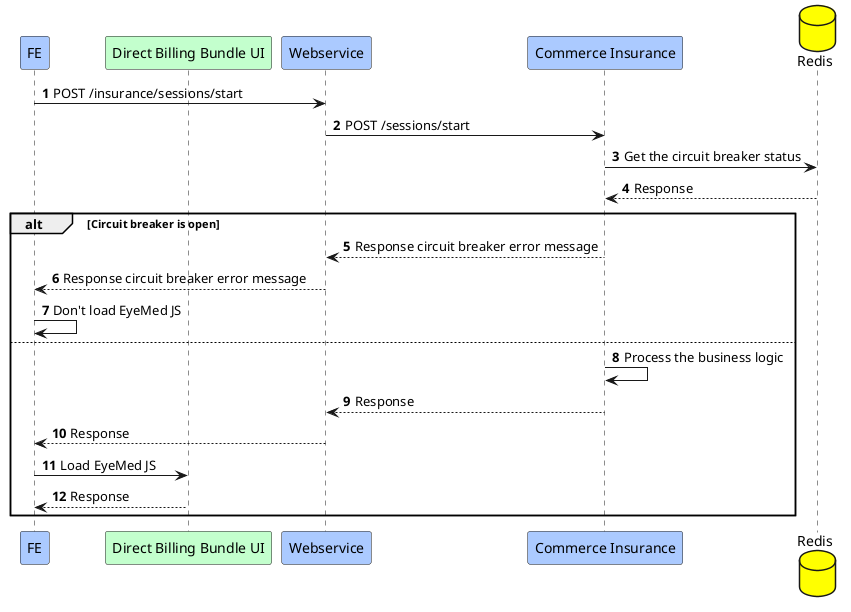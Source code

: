 @startuml

participant FE #abcaff
participant "Direct Billing Bundle UI" #c3ffcd
participant "Webservice" #abcaff
participant "Commerce Insurance" #abcaff
database "Redis" #yellow

autonumber
FE -> "Webservice":POST /insurance/sessions/start
"Webservice" -> "Commerce Insurance":POST /sessions/start
"Commerce Insurance" -> "Redis":Get the circuit breaker status
"Redis" --> "Commerce Insurance":Response
alt Circuit breaker is open
    "Commerce Insurance" --> "Webservice":Response circuit breaker error message
    Webservice --> FE:Response circuit breaker error message
    FE -> FE:Don't load EyeMed JS
else
     "Commerce Insurance" -> "Commerce Insurance":Process the business logic
     "Commerce Insurance" --> "Webservice":Response
     Webservice --> FE:Response
     FE -> "Direct Billing Bundle UI":Load EyeMed JS
     "Direct Billing Bundle UI" --> FE:Response
end


@enduml


